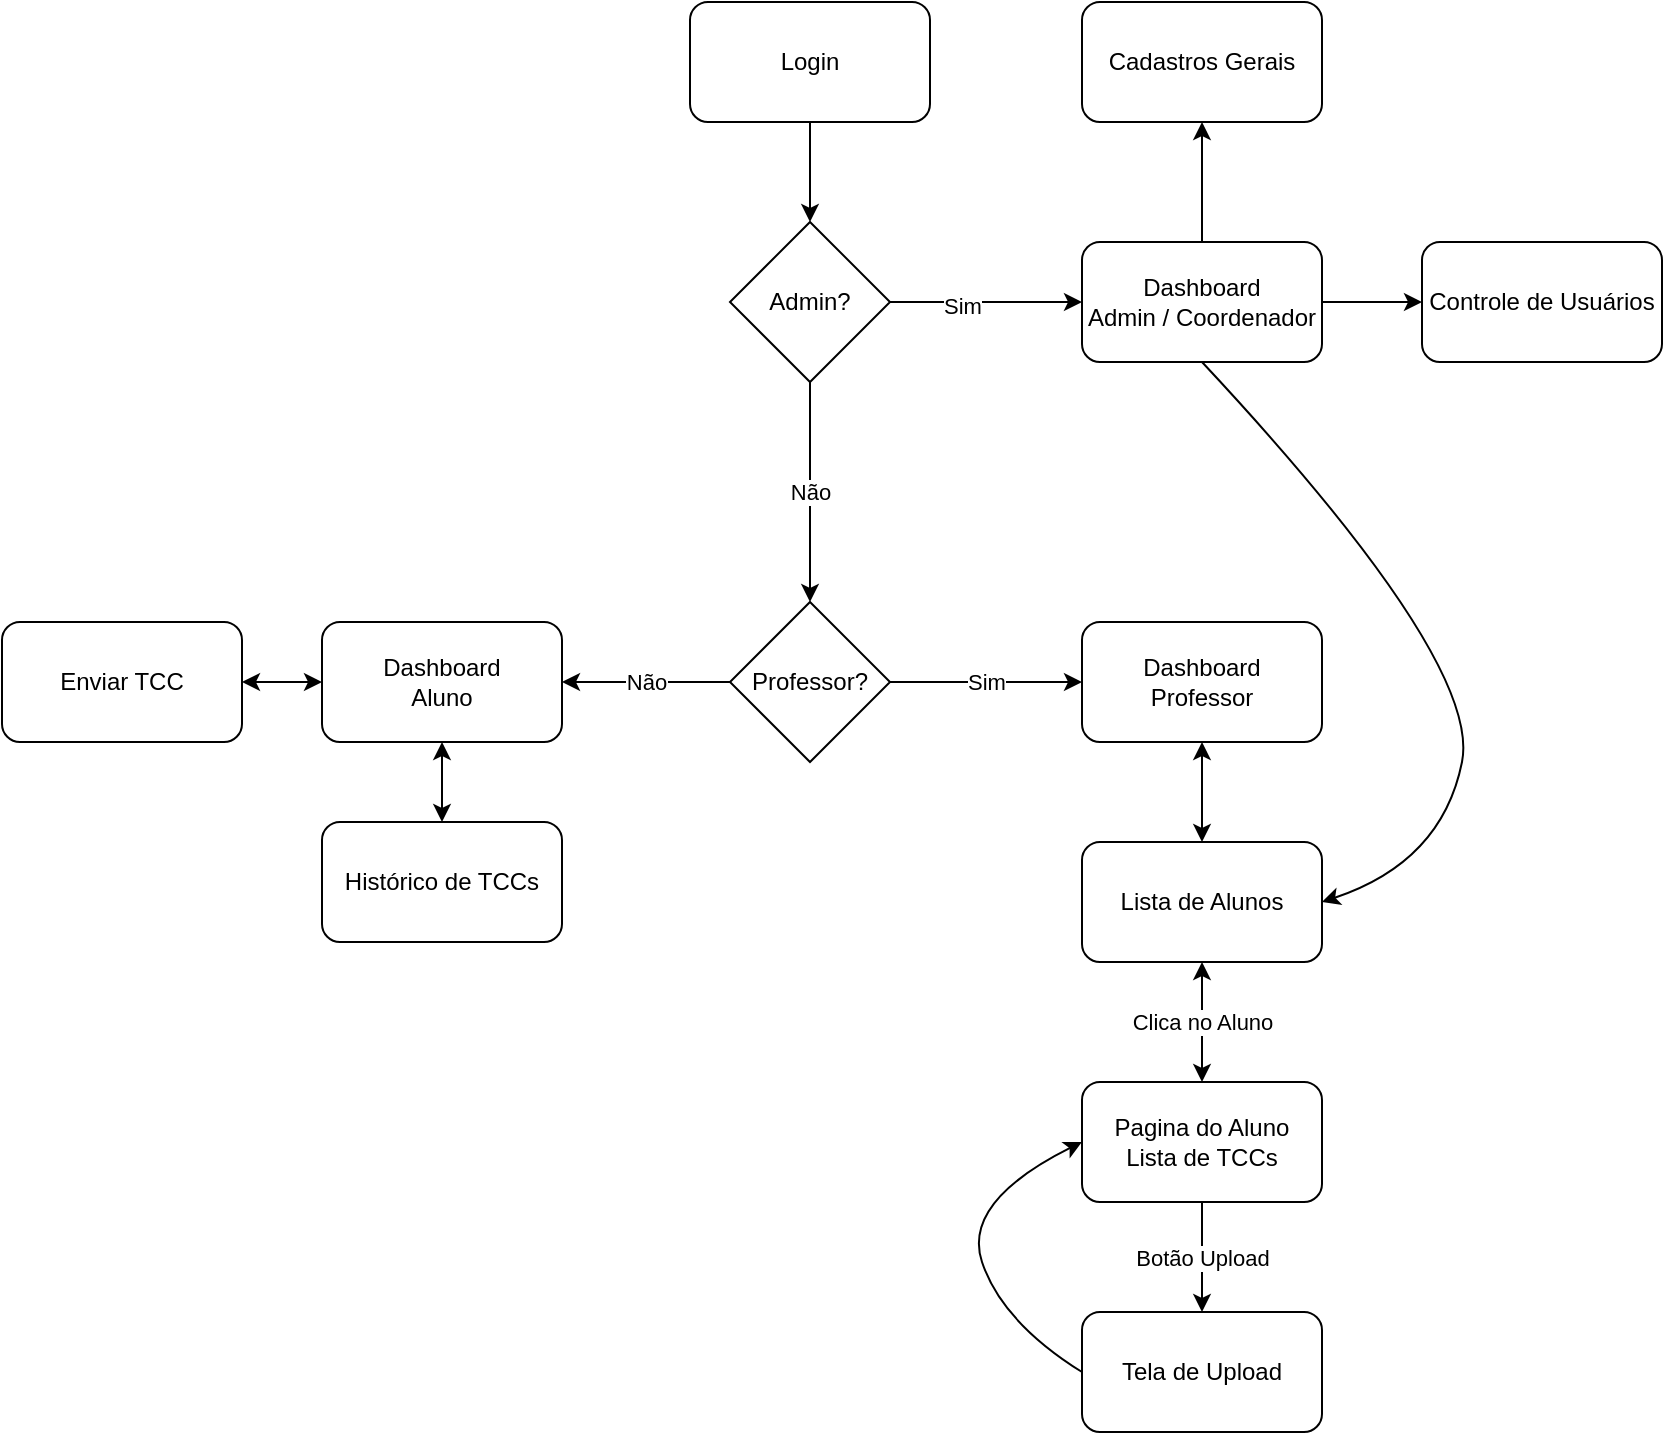 <mxfile version="13.0.8" type="device"><diagram id="C5RBs43oDa-KdzZeNtuy" name="Page-1"><mxGraphModel dx="1422" dy="766" grid="1" gridSize="10" guides="1" tooltips="1" connect="1" arrows="1" fold="1" page="1" pageScale="1" pageWidth="827" pageHeight="1169" math="0" shadow="0"><root><mxCell id="WIyWlLk6GJQsqaUBKTNV-0"/><mxCell id="WIyWlLk6GJQsqaUBKTNV-1" parent="WIyWlLk6GJQsqaUBKTNV-0"/><mxCell id="_XeZf1QPelcQvFMzmb9H-0" value="Login" style="rounded=1;whiteSpace=wrap;html=1;" vertex="1" parent="WIyWlLk6GJQsqaUBKTNV-1"><mxGeometry x="354" y="70" width="120" height="60" as="geometry"/></mxCell><mxCell id="_XeZf1QPelcQvFMzmb9H-1" value="Professor?" style="rhombus;whiteSpace=wrap;html=1;" vertex="1" parent="WIyWlLk6GJQsqaUBKTNV-1"><mxGeometry x="374" y="370" width="80" height="80" as="geometry"/></mxCell><mxCell id="_XeZf1QPelcQvFMzmb9H-2" value="Dashboard&lt;br&gt;Professor" style="rounded=1;whiteSpace=wrap;html=1;" vertex="1" parent="WIyWlLk6GJQsqaUBKTNV-1"><mxGeometry x="550" y="380" width="120" height="60" as="geometry"/></mxCell><mxCell id="_XeZf1QPelcQvFMzmb9H-3" value="Dashboard&lt;br&gt;Aluno" style="rounded=1;whiteSpace=wrap;html=1;" vertex="1" parent="WIyWlLk6GJQsqaUBKTNV-1"><mxGeometry x="170" y="380" width="120" height="60" as="geometry"/></mxCell><mxCell id="_XeZf1QPelcQvFMzmb9H-6" value="Lista de Alunos" style="rounded=1;whiteSpace=wrap;html=1;" vertex="1" parent="WIyWlLk6GJQsqaUBKTNV-1"><mxGeometry x="550" y="490" width="120" height="60" as="geometry"/></mxCell><mxCell id="_XeZf1QPelcQvFMzmb9H-7" value="Pagina do Aluno&lt;br&gt;Lista de TCCs" style="rounded=1;whiteSpace=wrap;html=1;" vertex="1" parent="WIyWlLk6GJQsqaUBKTNV-1"><mxGeometry x="550" y="610" width="120" height="60" as="geometry"/></mxCell><mxCell id="_XeZf1QPelcQvFMzmb9H-8" value="Clica no Aluno" style="endArrow=classic;startArrow=classic;html=1;entryX=0.5;entryY=1;entryDx=0;entryDy=0;exitX=0.5;exitY=0;exitDx=0;exitDy=0;" edge="1" parent="WIyWlLk6GJQsqaUBKTNV-1" source="_XeZf1QPelcQvFMzmb9H-7" target="_XeZf1QPelcQvFMzmb9H-6"><mxGeometry width="50" height="50" relative="1" as="geometry"><mxPoint x="390" y="620" as="sourcePoint"/><mxPoint x="440" y="570" as="targetPoint"/></mxGeometry></mxCell><mxCell id="_XeZf1QPelcQvFMzmb9H-9" value="" style="endArrow=classic;startArrow=classic;html=1;entryX=0.5;entryY=1;entryDx=0;entryDy=0;" edge="1" parent="WIyWlLk6GJQsqaUBKTNV-1" source="_XeZf1QPelcQvFMzmb9H-6" target="_XeZf1QPelcQvFMzmb9H-2"><mxGeometry width="50" height="50" relative="1" as="geometry"><mxPoint x="390" y="620" as="sourcePoint"/><mxPoint x="440" y="570" as="targetPoint"/></mxGeometry></mxCell><mxCell id="_XeZf1QPelcQvFMzmb9H-10" value="Sim" style="endArrow=classic;html=1;entryX=0;entryY=0.5;entryDx=0;entryDy=0;exitX=1;exitY=0.5;exitDx=0;exitDy=0;" edge="1" parent="WIyWlLk6GJQsqaUBKTNV-1" source="_XeZf1QPelcQvFMzmb9H-1" target="_XeZf1QPelcQvFMzmb9H-2"><mxGeometry width="50" height="50" relative="1" as="geometry"><mxPoint x="390" y="620" as="sourcePoint"/><mxPoint x="440" y="570" as="targetPoint"/></mxGeometry></mxCell><mxCell id="_XeZf1QPelcQvFMzmb9H-11" value="Tela de Upload" style="rounded=1;whiteSpace=wrap;html=1;" vertex="1" parent="WIyWlLk6GJQsqaUBKTNV-1"><mxGeometry x="550" y="725" width="120" height="60" as="geometry"/></mxCell><mxCell id="_XeZf1QPelcQvFMzmb9H-12" value="Botão Upload" style="endArrow=classic;html=1;entryX=0.5;entryY=0;entryDx=0;entryDy=0;exitX=0.5;exitY=1;exitDx=0;exitDy=0;" edge="1" parent="WIyWlLk6GJQsqaUBKTNV-1" source="_XeZf1QPelcQvFMzmb9H-7" target="_XeZf1QPelcQvFMzmb9H-11"><mxGeometry width="50" height="50" relative="1" as="geometry"><mxPoint x="390" y="620" as="sourcePoint"/><mxPoint x="440" y="570" as="targetPoint"/></mxGeometry></mxCell><mxCell id="_XeZf1QPelcQvFMzmb9H-13" value="" style="curved=1;endArrow=classic;html=1;exitX=0;exitY=0.5;exitDx=0;exitDy=0;entryX=0;entryY=0.5;entryDx=0;entryDy=0;" edge="1" parent="WIyWlLk6GJQsqaUBKTNV-1" source="_XeZf1QPelcQvFMzmb9H-11" target="_XeZf1QPelcQvFMzmb9H-7"><mxGeometry width="50" height="50" relative="1" as="geometry"><mxPoint x="390" y="620" as="sourcePoint"/><mxPoint x="440" y="570" as="targetPoint"/><Array as="points"><mxPoint x="510" y="730"/><mxPoint x="490" y="670"/></Array></mxGeometry></mxCell><mxCell id="_XeZf1QPelcQvFMzmb9H-15" value="Não" style="endArrow=classic;html=1;entryX=1;entryY=0.5;entryDx=0;entryDy=0;exitX=0;exitY=0.5;exitDx=0;exitDy=0;" edge="1" parent="WIyWlLk6GJQsqaUBKTNV-1" source="_XeZf1QPelcQvFMzmb9H-1" target="_XeZf1QPelcQvFMzmb9H-3"><mxGeometry width="50" height="50" relative="1" as="geometry"><mxPoint x="390" y="620" as="sourcePoint"/><mxPoint x="440" y="570" as="targetPoint"/></mxGeometry></mxCell><mxCell id="_XeZf1QPelcQvFMzmb9H-16" value="Enviar TCC" style="rounded=1;whiteSpace=wrap;html=1;" vertex="1" parent="WIyWlLk6GJQsqaUBKTNV-1"><mxGeometry x="10" y="380" width="120" height="60" as="geometry"/></mxCell><mxCell id="_XeZf1QPelcQvFMzmb9H-17" value="" style="endArrow=classic;startArrow=classic;html=1;exitX=1;exitY=0.5;exitDx=0;exitDy=0;entryX=0;entryY=0.5;entryDx=0;entryDy=0;" edge="1" parent="WIyWlLk6GJQsqaUBKTNV-1" source="_XeZf1QPelcQvFMzmb9H-16" target="_XeZf1QPelcQvFMzmb9H-3"><mxGeometry width="50" height="50" relative="1" as="geometry"><mxPoint x="390" y="620" as="sourcePoint"/><mxPoint x="440" y="570" as="targetPoint"/></mxGeometry></mxCell><mxCell id="_XeZf1QPelcQvFMzmb9H-18" value="Histórico de TCCs" style="rounded=1;whiteSpace=wrap;html=1;" vertex="1" parent="WIyWlLk6GJQsqaUBKTNV-1"><mxGeometry x="170" y="480" width="120" height="60" as="geometry"/></mxCell><mxCell id="_XeZf1QPelcQvFMzmb9H-19" value="" style="endArrow=classic;startArrow=classic;html=1;entryX=0.5;entryY=1;entryDx=0;entryDy=0;exitX=0.5;exitY=0;exitDx=0;exitDy=0;" edge="1" parent="WIyWlLk6GJQsqaUBKTNV-1" source="_XeZf1QPelcQvFMzmb9H-18" target="_XeZf1QPelcQvFMzmb9H-3"><mxGeometry width="50" height="50" relative="1" as="geometry"><mxPoint x="390" y="620" as="sourcePoint"/><mxPoint x="440" y="570" as="targetPoint"/></mxGeometry></mxCell><mxCell id="_XeZf1QPelcQvFMzmb9H-21" value="Admin?" style="rhombus;whiteSpace=wrap;html=1;" vertex="1" parent="WIyWlLk6GJQsqaUBKTNV-1"><mxGeometry x="374" y="180" width="80" height="80" as="geometry"/></mxCell><mxCell id="_XeZf1QPelcQvFMzmb9H-22" value="" style="endArrow=classic;html=1;exitX=0.5;exitY=1;exitDx=0;exitDy=0;" edge="1" parent="WIyWlLk6GJQsqaUBKTNV-1" source="_XeZf1QPelcQvFMzmb9H-0" target="_XeZf1QPelcQvFMzmb9H-21"><mxGeometry width="50" height="50" relative="1" as="geometry"><mxPoint x="390" y="420" as="sourcePoint"/><mxPoint x="440" y="370" as="targetPoint"/></mxGeometry></mxCell><mxCell id="_XeZf1QPelcQvFMzmb9H-23" value="Não" style="endArrow=classic;html=1;exitX=0.5;exitY=1;exitDx=0;exitDy=0;" edge="1" parent="WIyWlLk6GJQsqaUBKTNV-1" source="_XeZf1QPelcQvFMzmb9H-21" target="_XeZf1QPelcQvFMzmb9H-1"><mxGeometry width="50" height="50" relative="1" as="geometry"><mxPoint x="390" y="420" as="sourcePoint"/><mxPoint x="440" y="370" as="targetPoint"/></mxGeometry></mxCell><mxCell id="_XeZf1QPelcQvFMzmb9H-24" value="Dashboard &lt;br&gt;Admin / Coordenador" style="rounded=1;whiteSpace=wrap;html=1;" vertex="1" parent="WIyWlLk6GJQsqaUBKTNV-1"><mxGeometry x="550" y="190" width="120" height="60" as="geometry"/></mxCell><mxCell id="_XeZf1QPelcQvFMzmb9H-25" value="" style="endArrow=classic;html=1;entryX=0;entryY=0.5;entryDx=0;entryDy=0;exitX=1;exitY=0.5;exitDx=0;exitDy=0;" edge="1" parent="WIyWlLk6GJQsqaUBKTNV-1" source="_XeZf1QPelcQvFMzmb9H-21" target="_XeZf1QPelcQvFMzmb9H-24"><mxGeometry width="50" height="50" relative="1" as="geometry"><mxPoint x="390" y="420" as="sourcePoint"/><mxPoint x="440" y="370" as="targetPoint"/></mxGeometry></mxCell><mxCell id="_XeZf1QPelcQvFMzmb9H-26" value="Sim" style="edgeLabel;html=1;align=center;verticalAlign=middle;resizable=0;points=[];" vertex="1" connectable="0" parent="_XeZf1QPelcQvFMzmb9H-25"><mxGeometry x="-0.25" y="-2" relative="1" as="geometry"><mxPoint as="offset"/></mxGeometry></mxCell><mxCell id="_XeZf1QPelcQvFMzmb9H-28" value="" style="curved=1;endArrow=classic;html=1;exitX=0.5;exitY=1;exitDx=0;exitDy=0;entryX=1;entryY=0.5;entryDx=0;entryDy=0;" edge="1" parent="WIyWlLk6GJQsqaUBKTNV-1" source="_XeZf1QPelcQvFMzmb9H-24" target="_XeZf1QPelcQvFMzmb9H-6"><mxGeometry width="50" height="50" relative="1" as="geometry"><mxPoint x="660" y="330" as="sourcePoint"/><mxPoint x="710" y="280" as="targetPoint"/><Array as="points"><mxPoint x="750" y="400"/><mxPoint x="730" y="500"/></Array></mxGeometry></mxCell><mxCell id="_XeZf1QPelcQvFMzmb9H-29" value="Cadastros Gerais" style="rounded=1;whiteSpace=wrap;html=1;" vertex="1" parent="WIyWlLk6GJQsqaUBKTNV-1"><mxGeometry x="550" y="70" width="120" height="60" as="geometry"/></mxCell><mxCell id="_XeZf1QPelcQvFMzmb9H-30" value="" style="endArrow=classic;html=1;entryX=0.5;entryY=1;entryDx=0;entryDy=0;" edge="1" parent="WIyWlLk6GJQsqaUBKTNV-1" source="_XeZf1QPelcQvFMzmb9H-24" target="_XeZf1QPelcQvFMzmb9H-29"><mxGeometry width="50" height="50" relative="1" as="geometry"><mxPoint x="390" y="420" as="sourcePoint"/><mxPoint x="440" y="370" as="targetPoint"/></mxGeometry></mxCell><mxCell id="_XeZf1QPelcQvFMzmb9H-31" value="Controle de Usuários" style="rounded=1;whiteSpace=wrap;html=1;" vertex="1" parent="WIyWlLk6GJQsqaUBKTNV-1"><mxGeometry x="720" y="190" width="120" height="60" as="geometry"/></mxCell><mxCell id="_XeZf1QPelcQvFMzmb9H-32" value="" style="endArrow=classic;html=1;entryX=0;entryY=0.5;entryDx=0;entryDy=0;exitX=1;exitY=0.5;exitDx=0;exitDy=0;" edge="1" parent="WIyWlLk6GJQsqaUBKTNV-1" source="_XeZf1QPelcQvFMzmb9H-24" target="_XeZf1QPelcQvFMzmb9H-31"><mxGeometry width="50" height="50" relative="1" as="geometry"><mxPoint x="390" y="420" as="sourcePoint"/><mxPoint x="440" y="370" as="targetPoint"/></mxGeometry></mxCell></root></mxGraphModel></diagram></mxfile>